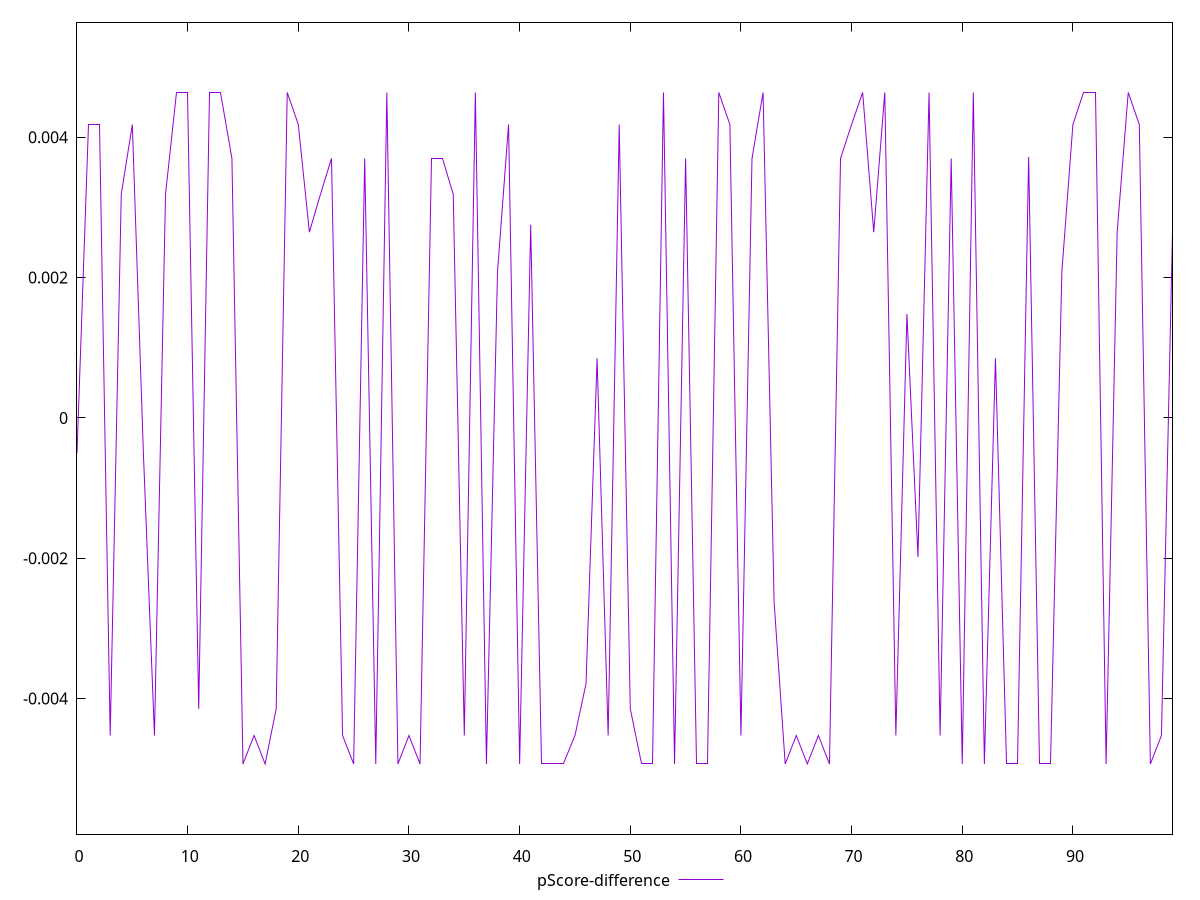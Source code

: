 reset

$pScoreDifference <<EOF
0 -0.0005010742659318224
1 0.004180911427837053
2 0.004180911427837053
3 -0.004526535494477901
4 0.0031862003898535107
5 0.004180911427837053
6 -0.0005010742659318224
7 -0.004526535494477901
8 0.0031862003898535107
9 0.0046375893622611075
10 0.0046375893622611075
11 -0.004145744743268787
12 0.0046375893622611075
13 0.0046375893622611075
14 0.0036973680837035783
15 -0.004931822957321863
16 -0.004526535494477901
17 -0.004931822957321863
18 -0.004145744743268787
19 0.0046375893622611075
20 0.004180911427837053
21 0.002646666879303372
22 0.0031862003898535107
23 0.0036973680837035783
24 -0.004526535494477901
25 -0.004931822957321863
26 0.0036973680837035783
27 -0.004931822957321863
28 0.0046375893622611075
29 -0.004931822957321863
30 -0.004526535494477901
31 -0.004931822957321863
32 0.0036973680837035783
33 0.0036973680837035783
34 0.0031862003898535107
35 -0.004526535494477901
36 0.0046375893622611075
37 -0.004931822957321863
38 0.002078044736882445
39 0.004180911427837053
40 -0.004931822957321863
41 0.0027521983514116055
42 -0.004931822957321863
43 -0.004931822957321863
44 -0.004931822957321863
45 -0.004526535494477901
46 -0.003788635213870517
47 0.0008507430743767141
48 -0.004526535494477901
49 0.004180911427837053
50 -0.004145744743268787
51 -0.004931822957321863
52 -0.004931822957321863
53 0.0046375893622611075
54 -0.004931822957321863
55 0.0036973680837035783
56 -0.004931822957321863
57 -0.004931822957321863
58 0.0046375893622611075
59 0.004180911427837053
60 -0.004526535494477901
61 0.0036973680837035783
62 0.0046375893622611075
63 -0.0026309534147982427
64 -0.004931822957321863
65 -0.004526535494477901
66 -0.004931822957321863
67 -0.004526535494477901
68 -0.004931822957321863
69 0.0036973680837035783
70 0.004180911427837053
71 0.0046375893622611075
72 0.002646666879303372
73 0.0046375893622611075
74 -0.004526535494477901
75 0.0014796308990092655
76 -0.0019824163247981197
77 0.0046375893622611075
78 -0.004526535494477901
79 0.0036973680837035783
80 -0.004931822957321863
81 0.0046375893622611075
82 -0.004931822957321863
83 0.0008507430743767141
84 -0.004931822957321863
85 -0.004931822957321863
86 0.0037182073683034167
87 -0.004931822957321863
88 -0.004931822957321863
89 0.002078044736882445
90 0.004180911427837053
91 0.0046375893622611075
92 0.0046375893622611075
93 -0.004931822957321863
94 0.002646666879303372
95 0.0046375893622611075
96 0.004180911427837053
97 -0.004931822957321863
98 -0.004526535494477901
99 0.002646666879303372
EOF

set key outside below
set xrange [0:99]
set yrange [-0.005931822957321863:0.0056375893622611075]
set trange [-0.005931822957321863:0.0056375893622611075]
set terminal svg size 640, 500 enhanced background rgb 'white'
set output "report_00018_2021-02-10T15-25-16.877Z/max-potential-fid/samples/pages+cached+noadtech+nomedia+nocss/pScore-difference/values.svg"

plot $pScoreDifference title "pScore-difference" with line

reset
